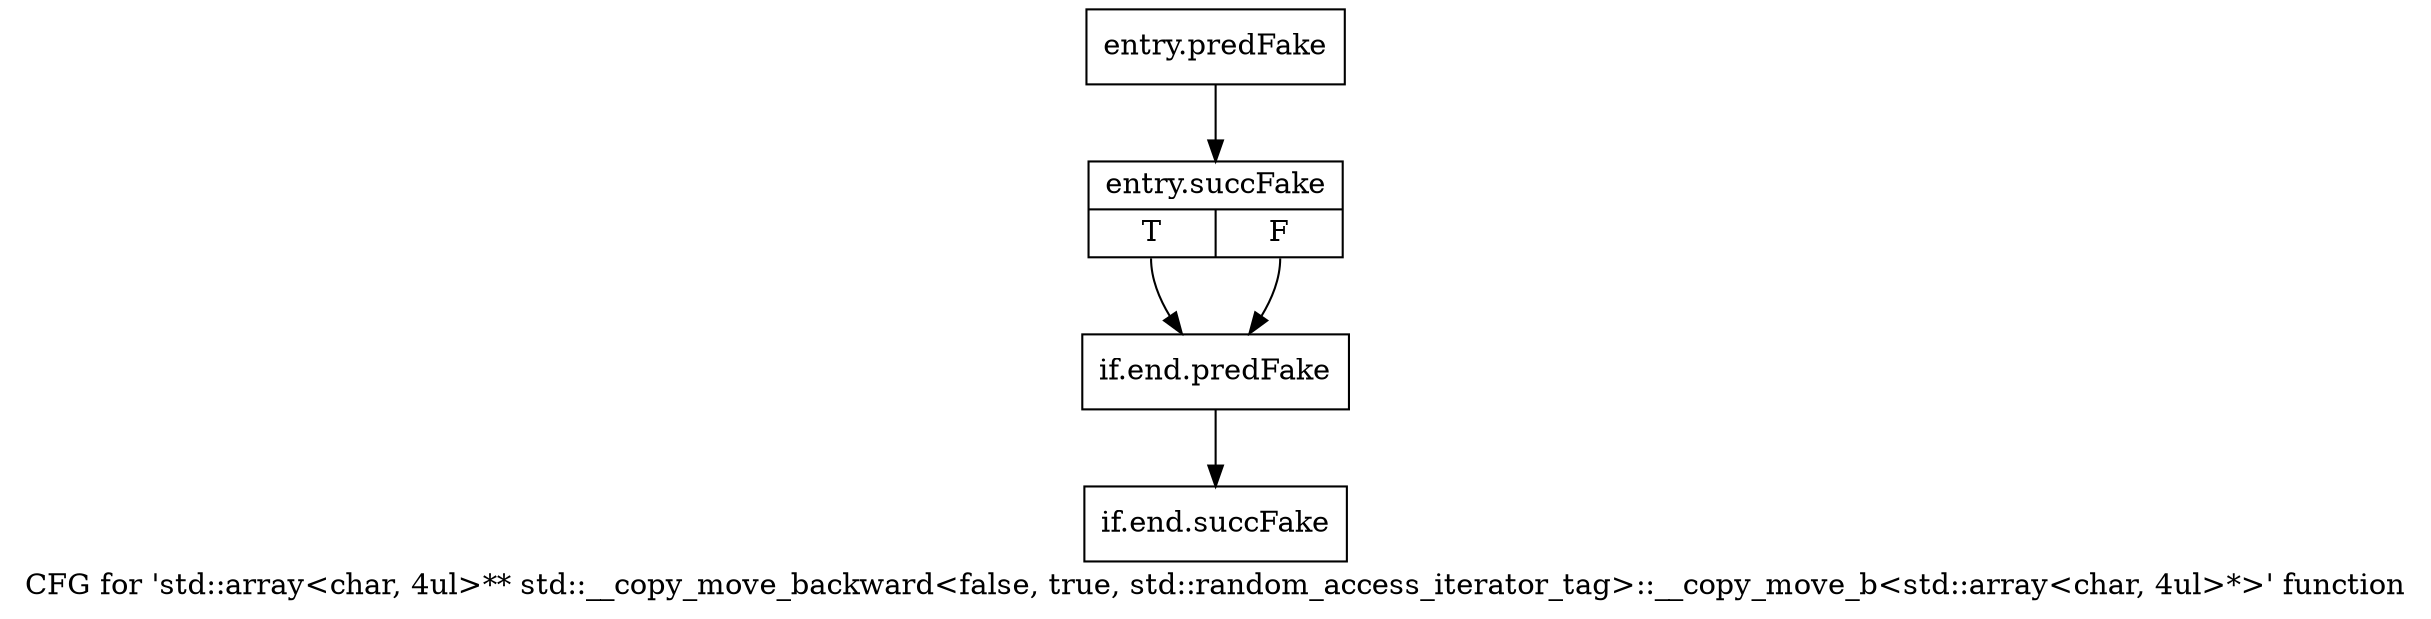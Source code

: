 digraph "CFG for 'std::array\<char, 4ul\>** std::__copy_move_backward\<false, true, std::random_access_iterator_tag\>::__copy_move_b\<std::array\<char, 4ul\>*\>' function" {
	label="CFG for 'std::array\<char, 4ul\>** std::__copy_move_backward\<false, true, std::random_access_iterator_tag\>::__copy_move_b\<std::array\<char, 4ul\>*\>' function";

	Node0x4345e40 [shape=record,filename="",linenumber="",label="{entry.predFake}"];
	Node0x4345e40 -> Node0x4413720[ callList="" memoryops="" filename="/tools/Xilinx/Vitis_HLS/2022.1/tps/lnx64/gcc-8.3.0/lib/gcc/x86_64-pc-linux-gnu/8.3.0/../../../../include/c++/8.3.0/bits/stl_algobase.h" execusionnum="0"];
	Node0x4413720 [shape=record,filename="/tools/Xilinx/Vitis_HLS/2022.1/tps/lnx64/gcc-8.3.0/lib/gcc/x86_64-pc-linux-gnu/8.3.0/../../../../include/c++/8.3.0/bits/stl_algobase.h",linenumber="569",label="{entry.succFake|{<s0>T|<s1>F}}"];
	Node0x4413720:s0 -> Node0x43b5b40[ callList="" memoryops="" filename="/tools/Xilinx/Vitis_HLS/2022.1/tps/lnx64/gcc-8.3.0/lib/gcc/x86_64-pc-linux-gnu/8.3.0/../../../../include/c++/8.3.0/bits/stl_algobase.h" execusionnum="0"];
	Node0x4413720:s1 -> Node0x43b5b40;
	Node0x43b5b40 [shape=record,filename="/tools/Xilinx/Vitis_HLS/2022.1/tps/lnx64/gcc-8.3.0/lib/gcc/x86_64-pc-linux-gnu/8.3.0/../../../../include/c++/8.3.0/bits/stl_algobase.h",linenumber="571",label="{if.end.predFake}"];
	Node0x43b5b40 -> Node0x4413880[ callList="" memoryops="" filename="/tools/Xilinx/Vitis_HLS/2022.1/tps/lnx64/gcc-8.3.0/lib/gcc/x86_64-pc-linux-gnu/8.3.0/../../../../include/c++/8.3.0/bits/stl_algobase.h" execusionnum="0"];
	Node0x4413880 [shape=record,filename="/tools/Xilinx/Vitis_HLS/2022.1/tps/lnx64/gcc-8.3.0/lib/gcc/x86_64-pc-linux-gnu/8.3.0/../../../../include/c++/8.3.0/bits/stl_algobase.h",linenumber="571",label="{if.end.succFake}"];
}
